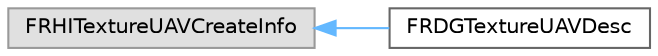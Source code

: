 digraph "Graphical Class Hierarchy"
{
 // INTERACTIVE_SVG=YES
 // LATEX_PDF_SIZE
  bgcolor="transparent";
  edge [fontname=Helvetica,fontsize=10,labelfontname=Helvetica,labelfontsize=10];
  node [fontname=Helvetica,fontsize=10,shape=box,height=0.2,width=0.4];
  rankdir="LR";
  Node0 [id="Node000000",label="FRHITextureUAVCreateInfo",height=0.2,width=0.4,color="grey60", fillcolor="#E0E0E0", style="filled",tooltip=" "];
  Node0 -> Node1 [id="edge4749_Node000000_Node000001",dir="back",color="steelblue1",style="solid",tooltip=" "];
  Node1 [id="Node000001",label="FRDGTextureUAVDesc",height=0.2,width=0.4,color="grey40", fillcolor="white", style="filled",URL="$dc/d31/classFRDGTextureUAVDesc.html",tooltip="Descriptor for render graph tracked UAV."];
}
